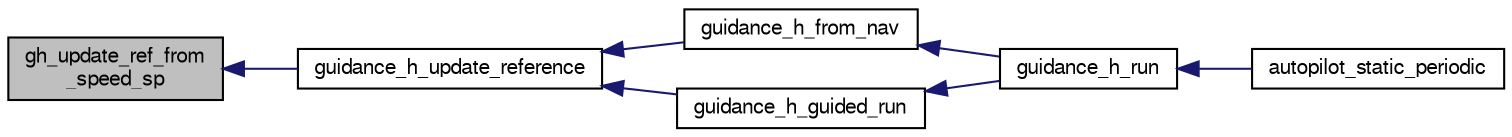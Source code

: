 digraph "gh_update_ref_from_speed_sp"
{
  edge [fontname="FreeSans",fontsize="10",labelfontname="FreeSans",labelfontsize="10"];
  node [fontname="FreeSans",fontsize="10",shape=record];
  rankdir="LR";
  Node1 [label="gh_update_ref_from\l_speed_sp",height=0.2,width=0.4,color="black", fillcolor="grey75", style="filled", fontcolor="black"];
  Node1 -> Node2 [dir="back",color="midnightblue",fontsize="10",style="solid",fontname="FreeSans"];
  Node2 [label="guidance_h_update_reference",height=0.2,width=0.4,color="black", fillcolor="white", style="filled",URL="$rotorcraft_2guidance_2guidance__h_8c.html#aaef8fae11f920120aee046f87777fe9f"];
  Node2 -> Node3 [dir="back",color="midnightblue",fontsize="10",style="solid",fontname="FreeSans"];
  Node3 [label="guidance_h_from_nav",height=0.2,width=0.4,color="black", fillcolor="white", style="filled",URL="$rotorcraft_2guidance_2guidance__h_8h.html#a609bdd40f9f6aeac4b4d493ffabd24d5",tooltip="Set horizontal guidance from NAV and run control loop. "];
  Node3 -> Node4 [dir="back",color="midnightblue",fontsize="10",style="solid",fontname="FreeSans"];
  Node4 [label="guidance_h_run",height=0.2,width=0.4,color="black", fillcolor="white", style="filled",URL="$rotorcraft_2guidance_2guidance__h_8h.html#afff2f6a359638c74d5d1051c3edfa554"];
  Node4 -> Node5 [dir="back",color="midnightblue",fontsize="10",style="solid",fontname="FreeSans"];
  Node5 [label="autopilot_static_periodic",height=0.2,width=0.4,color="black", fillcolor="white", style="filled",URL="$rotorcraft_2autopilot__static_8c.html#a81ff7c3a0611cb76bfbd35fc817070d6"];
  Node2 -> Node6 [dir="back",color="midnightblue",fontsize="10",style="solid",fontname="FreeSans"];
  Node6 [label="guidance_h_guided_run",height=0.2,width=0.4,color="black", fillcolor="white", style="filled",URL="$rotorcraft_2guidance_2guidance__h_8h.html#a60716914dafeccd7ab74967606ae4045",tooltip="Run GUIDED mode control. "];
  Node6 -> Node4 [dir="back",color="midnightblue",fontsize="10",style="solid",fontname="FreeSans"];
}
